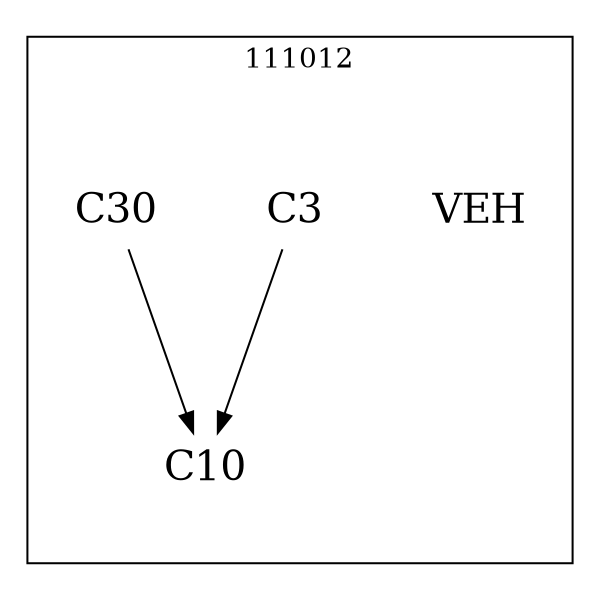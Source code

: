 strict digraph DAGS {
	size = "4,4!" ; ratio ="fill"; subgraph cluster_0{
			labeldoc = "t";
			label = "111012";node	[label= VEH, shape = plaintext, fontsize=20] VEH;node	[label= C3, shape = plaintext, fontsize=20] C3;node	[label= C10, shape = plaintext, fontsize=20] C10;node	[label= C30, shape = plaintext, fontsize=20] C30;
C3->C10;
C30->C10;
	}}